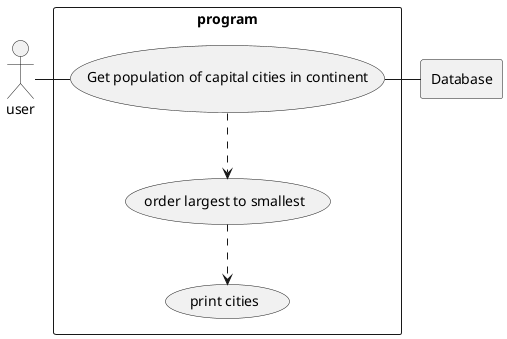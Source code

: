 @startuml

actor user as "user"

rectangle Database

rectangle "program" {
    usecase UC4 as "Get population of capital cities in continent"
    usecase UCa as "order largest to smallest"

    usecase UCb as "print cities"

    user - UC4
    UC4 ..> UCa
    UCa ..> UCb

    UC4 - Database
}

@enduml